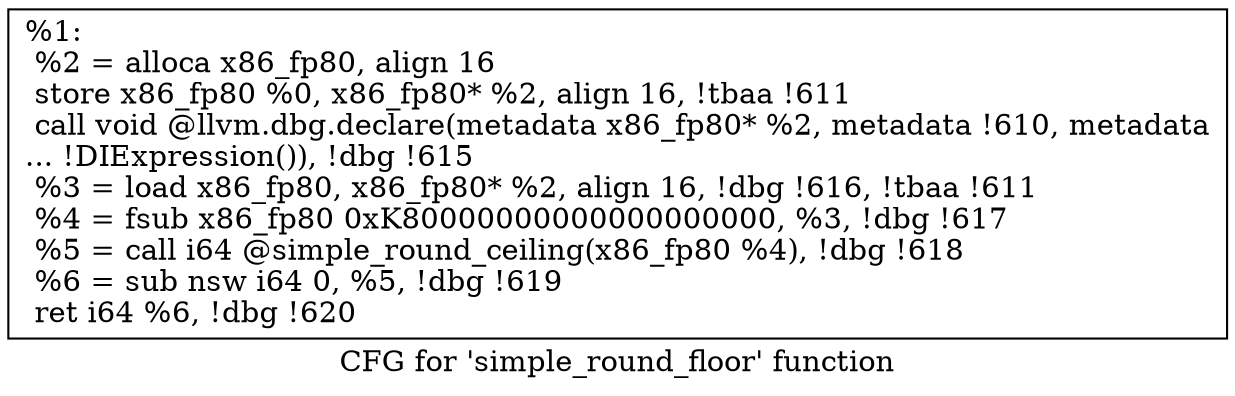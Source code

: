 digraph "CFG for 'simple_round_floor' function" {
	label="CFG for 'simple_round_floor' function";

	Node0xbd72f0 [shape=record,label="{%1:\l  %2 = alloca x86_fp80, align 16\l  store x86_fp80 %0, x86_fp80* %2, align 16, !tbaa !611\l  call void @llvm.dbg.declare(metadata x86_fp80* %2, metadata !610, metadata\l... !DIExpression()), !dbg !615\l  %3 = load x86_fp80, x86_fp80* %2, align 16, !dbg !616, !tbaa !611\l  %4 = fsub x86_fp80 0xK80000000000000000000, %3, !dbg !617\l  %5 = call i64 @simple_round_ceiling(x86_fp80 %4), !dbg !618\l  %6 = sub nsw i64 0, %5, !dbg !619\l  ret i64 %6, !dbg !620\l}"];
}
